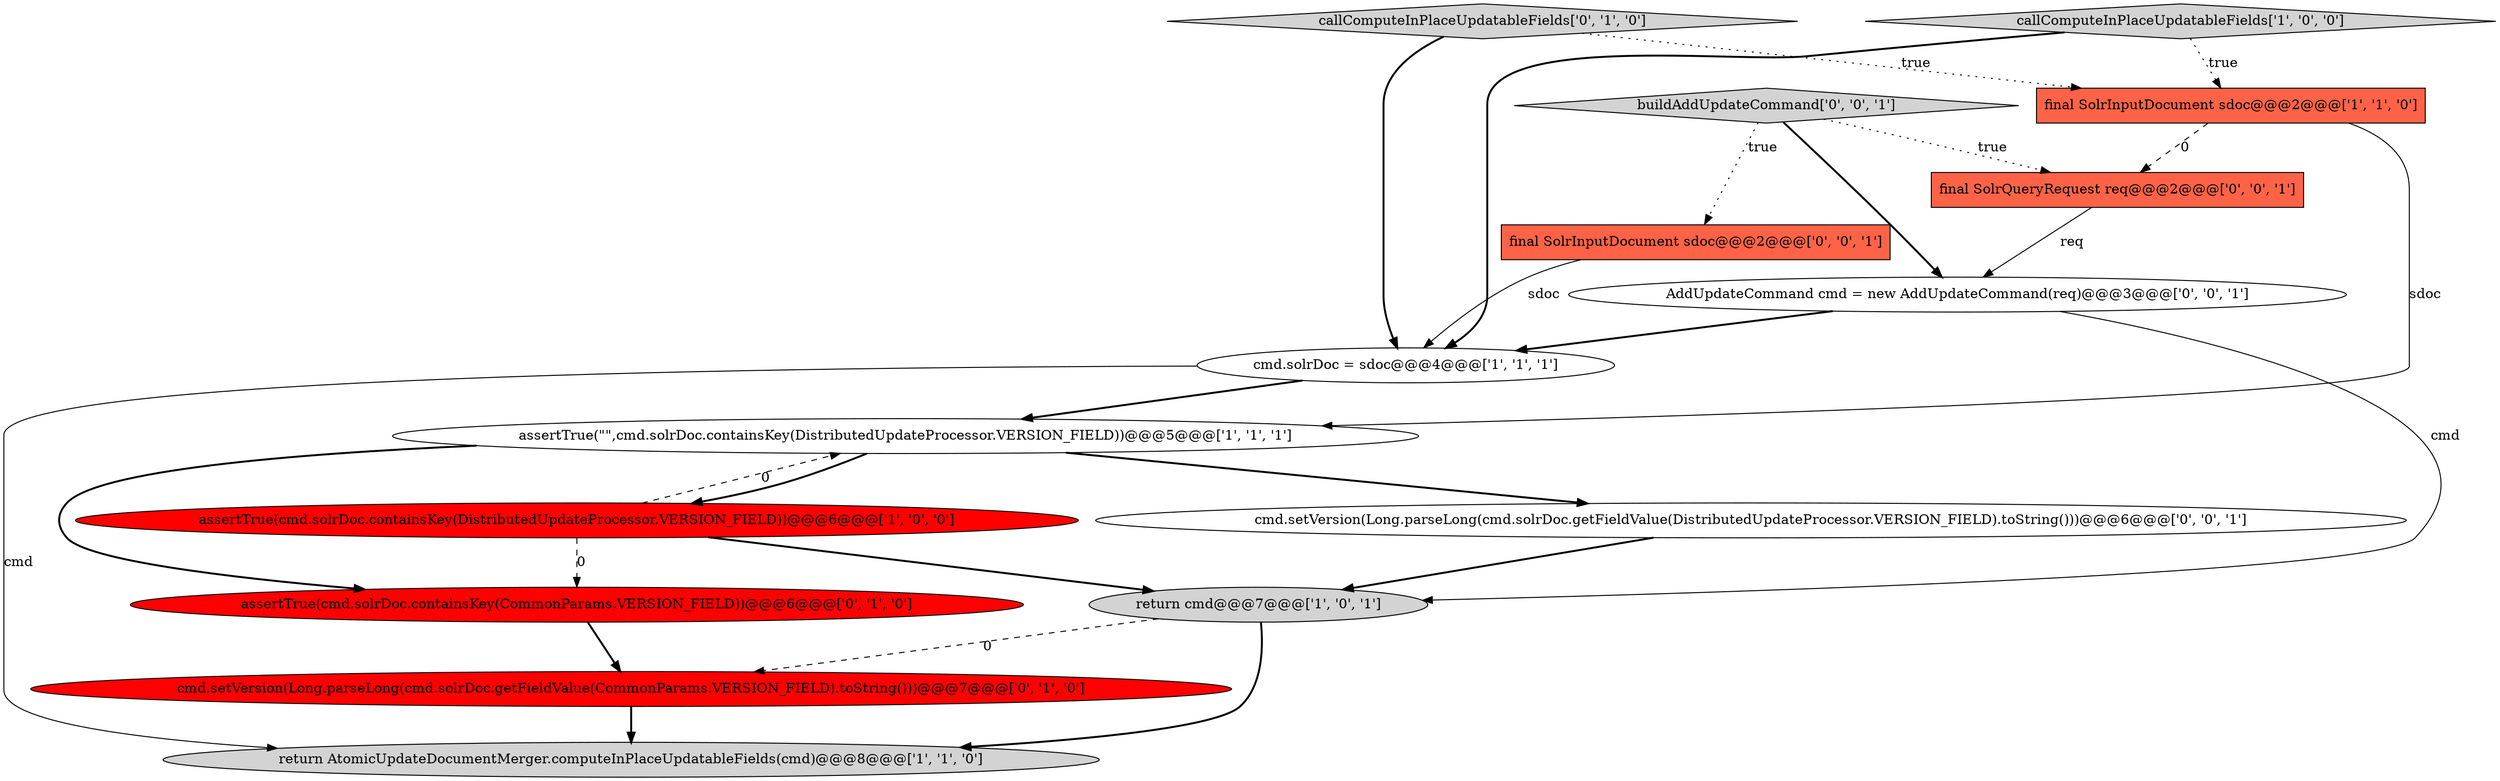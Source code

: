 digraph {
6 [style = filled, label = "callComputeInPlaceUpdatableFields['1', '0', '0']", fillcolor = lightgray, shape = diamond image = "AAA0AAABBB1BBB"];
9 [style = filled, label = "assertTrue(cmd.solrDoc.containsKey(CommonParams.VERSION_FIELD))@@@6@@@['0', '1', '0']", fillcolor = red, shape = ellipse image = "AAA1AAABBB2BBB"];
1 [style = filled, label = "cmd.solrDoc = sdoc@@@4@@@['1', '1', '1']", fillcolor = white, shape = ellipse image = "AAA0AAABBB1BBB"];
12 [style = filled, label = "final SolrInputDocument sdoc@@@2@@@['0', '0', '1']", fillcolor = tomato, shape = box image = "AAA0AAABBB3BBB"];
8 [style = filled, label = "callComputeInPlaceUpdatableFields['0', '1', '0']", fillcolor = lightgray, shape = diamond image = "AAA0AAABBB2BBB"];
14 [style = filled, label = "final SolrQueryRequest req@@@2@@@['0', '0', '1']", fillcolor = tomato, shape = box image = "AAA0AAABBB3BBB"];
5 [style = filled, label = "assertTrue(\"\",cmd.solrDoc.containsKey(DistributedUpdateProcessor.VERSION_FIELD))@@@5@@@['1', '1', '1']", fillcolor = white, shape = ellipse image = "AAA0AAABBB1BBB"];
3 [style = filled, label = "return AtomicUpdateDocumentMerger.computeInPlaceUpdatableFields(cmd)@@@8@@@['1', '1', '0']", fillcolor = lightgray, shape = ellipse image = "AAA0AAABBB1BBB"];
0 [style = filled, label = "assertTrue(cmd.solrDoc.containsKey(DistributedUpdateProcessor.VERSION_FIELD))@@@6@@@['1', '0', '0']", fillcolor = red, shape = ellipse image = "AAA1AAABBB1BBB"];
10 [style = filled, label = "AddUpdateCommand cmd = new AddUpdateCommand(req)@@@3@@@['0', '0', '1']", fillcolor = white, shape = ellipse image = "AAA0AAABBB3BBB"];
11 [style = filled, label = "buildAddUpdateCommand['0', '0', '1']", fillcolor = lightgray, shape = diamond image = "AAA0AAABBB3BBB"];
13 [style = filled, label = "cmd.setVersion(Long.parseLong(cmd.solrDoc.getFieldValue(DistributedUpdateProcessor.VERSION_FIELD).toString()))@@@6@@@['0', '0', '1']", fillcolor = white, shape = ellipse image = "AAA0AAABBB3BBB"];
2 [style = filled, label = "return cmd@@@7@@@['1', '0', '1']", fillcolor = lightgray, shape = ellipse image = "AAA0AAABBB1BBB"];
7 [style = filled, label = "cmd.setVersion(Long.parseLong(cmd.solrDoc.getFieldValue(CommonParams.VERSION_FIELD).toString()))@@@7@@@['0', '1', '0']", fillcolor = red, shape = ellipse image = "AAA1AAABBB2BBB"];
4 [style = filled, label = "final SolrInputDocument sdoc@@@2@@@['1', '1', '0']", fillcolor = tomato, shape = box image = "AAA0AAABBB1BBB"];
12->1 [style = solid, label="sdoc"];
1->5 [style = bold, label=""];
5->9 [style = bold, label=""];
4->5 [style = solid, label="sdoc"];
14->10 [style = solid, label="req"];
0->5 [style = dashed, label="0"];
2->3 [style = bold, label=""];
0->2 [style = bold, label=""];
11->12 [style = dotted, label="true"];
11->14 [style = dotted, label="true"];
9->7 [style = bold, label=""];
2->7 [style = dashed, label="0"];
8->4 [style = dotted, label="true"];
7->3 [style = bold, label=""];
8->1 [style = bold, label=""];
6->1 [style = bold, label=""];
6->4 [style = dotted, label="true"];
5->0 [style = bold, label=""];
11->10 [style = bold, label=""];
5->13 [style = bold, label=""];
1->3 [style = solid, label="cmd"];
10->2 [style = solid, label="cmd"];
4->14 [style = dashed, label="0"];
0->9 [style = dashed, label="0"];
10->1 [style = bold, label=""];
13->2 [style = bold, label=""];
}
